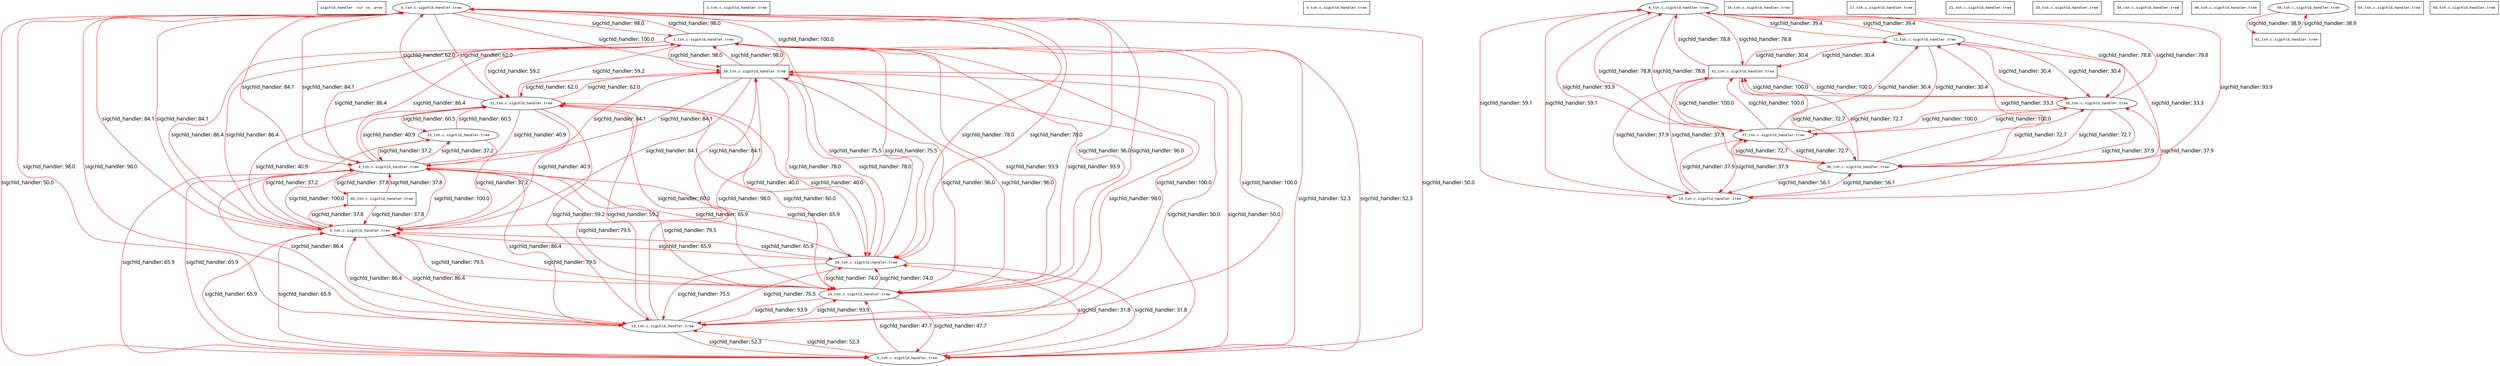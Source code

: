 digraph AST {
  graph [fontname="Times New Roman",fontsize=10];
  node  [fontname="Courier New",fontsize=10];
  edge  [fontname="Times New Roman",fontsize=10];

  node0 [label="sigchld_handler  cur vs. prev",shape=box];
  node0_tsh [label="0_tsh.c.sigchld_handler.tree", shape=box];
  node1_tsh [label="1_tsh.c.sigchld_handler.tree", shape=ellipse];
  node0_tsh -> node1_tsh [label="sigchld_handler: 98.0", color=red, fontsize=15];
  node4_tsh [label="4_tsh.c.sigchld_handler.tree", shape=ellipse];
  node0_tsh -> node4_tsh [label="sigchld_handler: 84.1", color=red, fontsize=15];
  node5_tsh [label="5_tsh.c.sigchld_handler.tree", shape=ellipse];
  node0_tsh -> node5_tsh [label="sigchld_handler: 84.1", color=red, fontsize=15];
  node9_tsh [label="9_tsh.c.sigchld_handler.tree", shape=ellipse];
  node0_tsh -> node9_tsh [label="sigchld_handler: 50.0", color=red, fontsize=15];
  node19_tsh [label="19_tsh.c.sigchld_handler.tree", shape=ellipse];
  node0_tsh -> node19_tsh [label="sigchld_handler: 98.0", color=red, fontsize=15];
  node24_tsh [label="24_tsh.c.sigchld_handler.tree", shape=ellipse];
  node0_tsh -> node24_tsh [label="sigchld_handler: 96.0", color=red, fontsize=15];
  node28_tsh [label="28_tsh.c.sigchld_handler.tree", shape=ellipse];
  node0_tsh -> node28_tsh [label="sigchld_handler: 78.0", color=red, fontsize=15];
  node31_tsh [label="31_tsh.c.sigchld_handler.tree", shape=ellipse];
  node0_tsh -> node31_tsh [label="sigchld_handler: 62.0", color=red, fontsize=15];
  node39_tsh [label="39_tsh.c.sigchld_handler.tree", shape=ellipse];
  node0_tsh -> node39_tsh [label="sigchld_handler: 100.0", color=red, fontsize=15];
  node1_tsh [label="1_tsh.c.sigchld_handler.tree", shape=box];
  node0_tsh [label="0_tsh.c.sigchld_handler.tree", shape=ellipse];
  node1_tsh -> node0_tsh [label="sigchld_handler: 98.0", color=red, fontsize=15];
  node4_tsh [label="4_tsh.c.sigchld_handler.tree", shape=ellipse];
  node1_tsh -> node4_tsh [label="sigchld_handler: 86.4", color=red, fontsize=15];
  node5_tsh [label="5_tsh.c.sigchld_handler.tree", shape=ellipse];
  node1_tsh -> node5_tsh [label="sigchld_handler: 86.4", color=red, fontsize=15];
  node9_tsh [label="9_tsh.c.sigchld_handler.tree", shape=ellipse];
  node1_tsh -> node9_tsh [label="sigchld_handler: 52.3", color=red, fontsize=15];
  node19_tsh [label="19_tsh.c.sigchld_handler.tree", shape=ellipse];
  node1_tsh -> node19_tsh [label="sigchld_handler: 100.0", color=red, fontsize=15];
  node24_tsh [label="24_tsh.c.sigchld_handler.tree", shape=ellipse];
  node1_tsh -> node24_tsh [label="sigchld_handler: 93.9", color=red, fontsize=15];
  node28_tsh [label="28_tsh.c.sigchld_handler.tree", shape=ellipse];
  node1_tsh -> node28_tsh [label="sigchld_handler: 75.5", color=red, fontsize=15];
  node31_tsh [label="31_tsh.c.sigchld_handler.tree", shape=ellipse];
  node1_tsh -> node31_tsh [label="sigchld_handler: 59.2", color=red, fontsize=15];
  node39_tsh [label="39_tsh.c.sigchld_handler.tree", shape=ellipse];
  node1_tsh -> node39_tsh [label="sigchld_handler: 98.0", color=red, fontsize=15];
  node2_tsh [label="2_tsh.c.sigchld_handler.tree", shape=box];
  node3_tsh [label="3_tsh.c.sigchld_handler.tree", shape=box];
  node4_tsh [label="4_tsh.c.sigchld_handler.tree", shape=box];
  node0_tsh [label="0_tsh.c.sigchld_handler.tree", shape=ellipse];
  node4_tsh -> node0_tsh [label="sigchld_handler: 84.1", color=red, fontsize=15];
  node1_tsh [label="1_tsh.c.sigchld_handler.tree", shape=ellipse];
  node4_tsh -> node1_tsh [label="sigchld_handler: 86.4", color=red, fontsize=15];
  node5_tsh [label="5_tsh.c.sigchld_handler.tree", shape=ellipse];
  node4_tsh -> node5_tsh [label="sigchld_handler: 100.0", color=red, fontsize=15];
  node9_tsh [label="9_tsh.c.sigchld_handler.tree", shape=ellipse];
  node4_tsh -> node9_tsh [label="sigchld_handler: 65.9", color=red, fontsize=15];
  node19_tsh [label="19_tsh.c.sigchld_handler.tree", shape=ellipse];
  node4_tsh -> node19_tsh [label="sigchld_handler: 86.4", color=red, fontsize=15];
  node23_tsh [label="23_tsh.c.sigchld_handler.tree", shape=ellipse];
  node4_tsh -> node23_tsh [label="sigchld_handler: 37.2", color=red, fontsize=15];
  node24_tsh [label="24_tsh.c.sigchld_handler.tree", shape=ellipse];
  node4_tsh -> node24_tsh [label="sigchld_handler: 79.5", color=red, fontsize=15];
  node28_tsh [label="28_tsh.c.sigchld_handler.tree", shape=ellipse];
  node4_tsh -> node28_tsh [label="sigchld_handler: 65.9", color=red, fontsize=15];
  node31_tsh [label="31_tsh.c.sigchld_handler.tree", shape=ellipse];
  node4_tsh -> node31_tsh [label="sigchld_handler: 40.9", color=red, fontsize=15];
  node39_tsh [label="39_tsh.c.sigchld_handler.tree", shape=ellipse];
  node4_tsh -> node39_tsh [label="sigchld_handler: 84.1", color=red, fontsize=15];
  node45_tsh [label="45_tsh.c.sigchld_handler.tree", shape=ellipse];
  node4_tsh -> node45_tsh [label="sigchld_handler: 37.8", color=red, fontsize=15];
  node5_tsh [label="5_tsh.c.sigchld_handler.tree", shape=box];
  node0_tsh [label="0_tsh.c.sigchld_handler.tree", shape=ellipse];
  node5_tsh -> node0_tsh [label="sigchld_handler: 84.1", color=red, fontsize=15];
  node1_tsh [label="1_tsh.c.sigchld_handler.tree", shape=ellipse];
  node5_tsh -> node1_tsh [label="sigchld_handler: 86.4", color=red, fontsize=15];
  node4_tsh [label="4_tsh.c.sigchld_handler.tree", shape=ellipse];
  node5_tsh -> node4_tsh [label="sigchld_handler: 100.0", color=red, fontsize=15];
  node9_tsh [label="9_tsh.c.sigchld_handler.tree", shape=ellipse];
  node5_tsh -> node9_tsh [label="sigchld_handler: 65.9", color=red, fontsize=15];
  node19_tsh [label="19_tsh.c.sigchld_handler.tree", shape=ellipse];
  node5_tsh -> node19_tsh [label="sigchld_handler: 86.4", color=red, fontsize=15];
  node23_tsh [label="23_tsh.c.sigchld_handler.tree", shape=ellipse];
  node5_tsh -> node23_tsh [label="sigchld_handler: 37.2", color=red, fontsize=15];
  node24_tsh [label="24_tsh.c.sigchld_handler.tree", shape=ellipse];
  node5_tsh -> node24_tsh [label="sigchld_handler: 79.5", color=red, fontsize=15];
  node28_tsh [label="28_tsh.c.sigchld_handler.tree", shape=ellipse];
  node5_tsh -> node28_tsh [label="sigchld_handler: 65.9", color=red, fontsize=15];
  node31_tsh [label="31_tsh.c.sigchld_handler.tree", shape=ellipse];
  node5_tsh -> node31_tsh [label="sigchld_handler: 40.9", color=red, fontsize=15];
  node39_tsh [label="39_tsh.c.sigchld_handler.tree", shape=ellipse];
  node5_tsh -> node39_tsh [label="sigchld_handler: 84.1", color=red, fontsize=15];
  node45_tsh [label="45_tsh.c.sigchld_handler.tree", shape=ellipse];
  node5_tsh -> node45_tsh [label="sigchld_handler: 37.8", color=red, fontsize=15];
  node8_tsh [label="8_tsh.c.sigchld_handler.tree", shape=box];
  node11_tsh [label="11_tsh.c.sigchld_handler.tree", shape=ellipse];
  node8_tsh -> node11_tsh [label="sigchld_handler: 39.4", color=red, fontsize=15];
  node14_tsh [label="14_tsh.c.sigchld_handler.tree", shape=ellipse];
  node8_tsh -> node14_tsh [label="sigchld_handler: 59.1", color=red, fontsize=15];
  node30_tsh [label="30_tsh.c.sigchld_handler.tree", shape=ellipse];
  node8_tsh -> node30_tsh [label="sigchld_handler: 93.9", color=red, fontsize=15];
  node37_tsh [label="37_tsh.c.sigchld_handler.tree", shape=ellipse];
  node8_tsh -> node37_tsh [label="sigchld_handler: 78.8", color=red, fontsize=15];
  node38_tsh [label="38_tsh.c.sigchld_handler.tree", shape=ellipse];
  node8_tsh -> node38_tsh [label="sigchld_handler: 78.8", color=red, fontsize=15];
  node41_tsh [label="41_tsh.c.sigchld_handler.tree", shape=ellipse];
  node8_tsh -> node41_tsh [label="sigchld_handler: 78.8", color=red, fontsize=15];
  node9_tsh [label="9_tsh.c.sigchld_handler.tree", shape=box];
  node0_tsh [label="0_tsh.c.sigchld_handler.tree", shape=ellipse];
  node9_tsh -> node0_tsh [label="sigchld_handler: 50.0", color=red, fontsize=15];
  node1_tsh [label="1_tsh.c.sigchld_handler.tree", shape=ellipse];
  node9_tsh -> node1_tsh [label="sigchld_handler: 52.3", color=red, fontsize=15];
  node4_tsh [label="4_tsh.c.sigchld_handler.tree", shape=ellipse];
  node9_tsh -> node4_tsh [label="sigchld_handler: 65.9", color=red, fontsize=15];
  node5_tsh [label="5_tsh.c.sigchld_handler.tree", shape=ellipse];
  node9_tsh -> node5_tsh [label="sigchld_handler: 65.9", color=red, fontsize=15];
  node19_tsh [label="19_tsh.c.sigchld_handler.tree", shape=ellipse];
  node9_tsh -> node19_tsh [label="sigchld_handler: 52.3", color=red, fontsize=15];
  node24_tsh [label="24_tsh.c.sigchld_handler.tree", shape=ellipse];
  node9_tsh -> node24_tsh [label="sigchld_handler: 47.7", color=red, fontsize=15];
  node28_tsh [label="28_tsh.c.sigchld_handler.tree", shape=ellipse];
  node9_tsh -> node28_tsh [label="sigchld_handler: 31.8", color=red, fontsize=15];
  node39_tsh [label="39_tsh.c.sigchld_handler.tree", shape=ellipse];
  node9_tsh -> node39_tsh [label="sigchld_handler: 50.0", color=red, fontsize=15];
  node11_tsh [label="11_tsh.c.sigchld_handler.tree", shape=box];
  node8_tsh [label="8_tsh.c.sigchld_handler.tree", shape=ellipse];
  node11_tsh -> node8_tsh [label="sigchld_handler: 39.4", color=red, fontsize=15];
  node30_tsh [label="30_tsh.c.sigchld_handler.tree", shape=ellipse];
  node11_tsh -> node30_tsh [label="sigchld_handler: 33.3", color=red, fontsize=15];
  node37_tsh [label="37_tsh.c.sigchld_handler.tree", shape=ellipse];
  node11_tsh -> node37_tsh [label="sigchld_handler: 30.4", color=red, fontsize=15];
  node38_tsh [label="38_tsh.c.sigchld_handler.tree", shape=ellipse];
  node11_tsh -> node38_tsh [label="sigchld_handler: 30.4", color=red, fontsize=15];
  node41_tsh [label="41_tsh.c.sigchld_handler.tree", shape=ellipse];
  node11_tsh -> node41_tsh [label="sigchld_handler: 30.4", color=red, fontsize=15];
  node14_tsh [label="14_tsh.c.sigchld_handler.tree", shape=box];
  node8_tsh [label="8_tsh.c.sigchld_handler.tree", shape=ellipse];
  node14_tsh -> node8_tsh [label="sigchld_handler: 59.1", color=red, fontsize=15];
  node30_tsh [label="30_tsh.c.sigchld_handler.tree", shape=ellipse];
  node14_tsh -> node30_tsh [label="sigchld_handler: 56.1", color=red, fontsize=15];
  node37_tsh [label="37_tsh.c.sigchld_handler.tree", shape=ellipse];
  node14_tsh -> node37_tsh [label="sigchld_handler: 37.9", color=red, fontsize=15];
  node38_tsh [label="38_tsh.c.sigchld_handler.tree", shape=ellipse];
  node14_tsh -> node38_tsh [label="sigchld_handler: 37.9", color=red, fontsize=15];
  node41_tsh [label="41_tsh.c.sigchld_handler.tree", shape=ellipse];
  node14_tsh -> node41_tsh [label="sigchld_handler: 37.9", color=red, fontsize=15];
  node15_tsh [label="15_tsh.c.sigchld_handler.tree", shape=box];
  node17_tsh [label="17_tsh.c.sigchld_handler.tree", shape=box];
  node19_tsh [label="19_tsh.c.sigchld_handler.tree", shape=box];
  node0_tsh [label="0_tsh.c.sigchld_handler.tree", shape=ellipse];
  node19_tsh -> node0_tsh [label="sigchld_handler: 98.0", color=red, fontsize=15];
  node1_tsh [label="1_tsh.c.sigchld_handler.tree", shape=ellipse];
  node19_tsh -> node1_tsh [label="sigchld_handler: 100.0", color=red, fontsize=15];
  node4_tsh [label="4_tsh.c.sigchld_handler.tree", shape=ellipse];
  node19_tsh -> node4_tsh [label="sigchld_handler: 86.4", color=red, fontsize=15];
  node5_tsh [label="5_tsh.c.sigchld_handler.tree", shape=ellipse];
  node19_tsh -> node5_tsh [label="sigchld_handler: 86.4", color=red, fontsize=15];
  node9_tsh [label="9_tsh.c.sigchld_handler.tree", shape=ellipse];
  node19_tsh -> node9_tsh [label="sigchld_handler: 52.3", color=red, fontsize=15];
  node24_tsh [label="24_tsh.c.sigchld_handler.tree", shape=ellipse];
  node19_tsh -> node24_tsh [label="sigchld_handler: 93.9", color=red, fontsize=15];
  node28_tsh [label="28_tsh.c.sigchld_handler.tree", shape=ellipse];
  node19_tsh -> node28_tsh [label="sigchld_handler: 75.5", color=red, fontsize=15];
  node31_tsh [label="31_tsh.c.sigchld_handler.tree", shape=ellipse];
  node19_tsh -> node31_tsh [label="sigchld_handler: 59.2", color=red, fontsize=15];
  node39_tsh [label="39_tsh.c.sigchld_handler.tree", shape=ellipse];
  node19_tsh -> node39_tsh [label="sigchld_handler: 98.0", color=red, fontsize=15];
  node21_tsh [label="21_tsh.c.sigchld_handler.tree", shape=box];
  node23_tsh [label="23_tsh.c.sigchld_handler.tree", shape=box];
  node4_tsh [label="4_tsh.c.sigchld_handler.tree", shape=ellipse];
  node23_tsh -> node4_tsh [label="sigchld_handler: 37.2", color=red, fontsize=15];
  node5_tsh [label="5_tsh.c.sigchld_handler.tree", shape=ellipse];
  node23_tsh -> node5_tsh [label="sigchld_handler: 37.2", color=red, fontsize=15];
  node31_tsh [label="31_tsh.c.sigchld_handler.tree", shape=ellipse];
  node23_tsh -> node31_tsh [label="sigchld_handler: 60.5", color=red, fontsize=15];
  node24_tsh [label="24_tsh.c.sigchld_handler.tree", shape=box];
  node0_tsh [label="0_tsh.c.sigchld_handler.tree", shape=ellipse];
  node24_tsh -> node0_tsh [label="sigchld_handler: 96.0", color=red, fontsize=15];
  node1_tsh [label="1_tsh.c.sigchld_handler.tree", shape=ellipse];
  node24_tsh -> node1_tsh [label="sigchld_handler: 93.9", color=red, fontsize=15];
  node4_tsh [label="4_tsh.c.sigchld_handler.tree", shape=ellipse];
  node24_tsh -> node4_tsh [label="sigchld_handler: 79.5", color=red, fontsize=15];
  node5_tsh [label="5_tsh.c.sigchld_handler.tree", shape=ellipse];
  node24_tsh -> node5_tsh [label="sigchld_handler: 79.5", color=red, fontsize=15];
  node9_tsh [label="9_tsh.c.sigchld_handler.tree", shape=ellipse];
  node24_tsh -> node9_tsh [label="sigchld_handler: 47.7", color=red, fontsize=15];
  node19_tsh [label="19_tsh.c.sigchld_handler.tree", shape=ellipse];
  node24_tsh -> node19_tsh [label="sigchld_handler: 93.9", color=red, fontsize=15];
  node28_tsh [label="28_tsh.c.sigchld_handler.tree", shape=ellipse];
  node24_tsh -> node28_tsh [label="sigchld_handler: 74.0", color=red, fontsize=15];
  node31_tsh [label="31_tsh.c.sigchld_handler.tree", shape=ellipse];
  node24_tsh -> node31_tsh [label="sigchld_handler: 60.0", color=red, fontsize=15];
  node39_tsh [label="39_tsh.c.sigchld_handler.tree", shape=ellipse];
  node24_tsh -> node39_tsh [label="sigchld_handler: 96.0", color=red, fontsize=15];
  node28_tsh [label="28_tsh.c.sigchld_handler.tree", shape=box];
  node0_tsh [label="0_tsh.c.sigchld_handler.tree", shape=ellipse];
  node28_tsh -> node0_tsh [label="sigchld_handler: 78.0", color=red, fontsize=15];
  node1_tsh [label="1_tsh.c.sigchld_handler.tree", shape=ellipse];
  node28_tsh -> node1_tsh [label="sigchld_handler: 75.5", color=red, fontsize=15];
  node4_tsh [label="4_tsh.c.sigchld_handler.tree", shape=ellipse];
  node28_tsh -> node4_tsh [label="sigchld_handler: 65.9", color=red, fontsize=15];
  node5_tsh [label="5_tsh.c.sigchld_handler.tree", shape=ellipse];
  node28_tsh -> node5_tsh [label="sigchld_handler: 65.9", color=red, fontsize=15];
  node9_tsh [label="9_tsh.c.sigchld_handler.tree", shape=ellipse];
  node28_tsh -> node9_tsh [label="sigchld_handler: 31.8", color=red, fontsize=15];
  node19_tsh [label="19_tsh.c.sigchld_handler.tree", shape=ellipse];
  node28_tsh -> node19_tsh [label="sigchld_handler: 75.5", color=red, fontsize=15];
  node24_tsh [label="24_tsh.c.sigchld_handler.tree", shape=ellipse];
  node28_tsh -> node24_tsh [label="sigchld_handler: 74.0", color=red, fontsize=15];
  node31_tsh [label="31_tsh.c.sigchld_handler.tree", shape=ellipse];
  node28_tsh -> node31_tsh [label="sigchld_handler: 40.0", color=red, fontsize=15];
  node39_tsh [label="39_tsh.c.sigchld_handler.tree", shape=ellipse];
  node28_tsh -> node39_tsh [label="sigchld_handler: 78.0", color=red, fontsize=15];
  node30_tsh [label="30_tsh.c.sigchld_handler.tree", shape=box];
  node8_tsh [label="8_tsh.c.sigchld_handler.tree", shape=ellipse];
  node30_tsh -> node8_tsh [label="sigchld_handler: 93.9", color=red, fontsize=15];
  node11_tsh [label="11_tsh.c.sigchld_handler.tree", shape=ellipse];
  node30_tsh -> node11_tsh [label="sigchld_handler: 33.3", color=red, fontsize=15];
  node14_tsh [label="14_tsh.c.sigchld_handler.tree", shape=ellipse];
  node30_tsh -> node14_tsh [label="sigchld_handler: 56.1", color=red, fontsize=15];
  node37_tsh [label="37_tsh.c.sigchld_handler.tree", shape=ellipse];
  node30_tsh -> node37_tsh [label="sigchld_handler: 72.7", color=red, fontsize=15];
  node38_tsh [label="38_tsh.c.sigchld_handler.tree", shape=ellipse];
  node30_tsh -> node38_tsh [label="sigchld_handler: 72.7", color=red, fontsize=15];
  node41_tsh [label="41_tsh.c.sigchld_handler.tree", shape=ellipse];
  node30_tsh -> node41_tsh [label="sigchld_handler: 72.7", color=red, fontsize=15];
  node31_tsh [label="31_tsh.c.sigchld_handler.tree", shape=box];
  node0_tsh [label="0_tsh.c.sigchld_handler.tree", shape=ellipse];
  node31_tsh -> node0_tsh [label="sigchld_handler: 62.0", color=red, fontsize=15];
  node1_tsh [label="1_tsh.c.sigchld_handler.tree", shape=ellipse];
  node31_tsh -> node1_tsh [label="sigchld_handler: 59.2", color=red, fontsize=15];
  node4_tsh [label="4_tsh.c.sigchld_handler.tree", shape=ellipse];
  node31_tsh -> node4_tsh [label="sigchld_handler: 40.9", color=red, fontsize=15];
  node5_tsh [label="5_tsh.c.sigchld_handler.tree", shape=ellipse];
  node31_tsh -> node5_tsh [label="sigchld_handler: 40.9", color=red, fontsize=15];
  node19_tsh [label="19_tsh.c.sigchld_handler.tree", shape=ellipse];
  node31_tsh -> node19_tsh [label="sigchld_handler: 59.2", color=red, fontsize=15];
  node23_tsh [label="23_tsh.c.sigchld_handler.tree", shape=ellipse];
  node31_tsh -> node23_tsh [label="sigchld_handler: 60.5", color=red, fontsize=15];
  node24_tsh [label="24_tsh.c.sigchld_handler.tree", shape=ellipse];
  node31_tsh -> node24_tsh [label="sigchld_handler: 60.0", color=red, fontsize=15];
  node28_tsh [label="28_tsh.c.sigchld_handler.tree", shape=ellipse];
  node31_tsh -> node28_tsh [label="sigchld_handler: 40.0", color=red, fontsize=15];
  node39_tsh [label="39_tsh.c.sigchld_handler.tree", shape=ellipse];
  node31_tsh -> node39_tsh [label="sigchld_handler: 62.0", color=red, fontsize=15];
  node33_tsh [label="33_tsh.c.sigchld_handler.tree", shape=box];
  node34_tsh [label="34_tsh.c.sigchld_handler.tree", shape=box];
  node37_tsh [label="37_tsh.c.sigchld_handler.tree", shape=box];
  node8_tsh [label="8_tsh.c.sigchld_handler.tree", shape=ellipse];
  node37_tsh -> node8_tsh [label="sigchld_handler: 78.8", color=red, fontsize=15];
  node11_tsh [label="11_tsh.c.sigchld_handler.tree", shape=ellipse];
  node37_tsh -> node11_tsh [label="sigchld_handler: 30.4", color=red, fontsize=15];
  node14_tsh [label="14_tsh.c.sigchld_handler.tree", shape=ellipse];
  node37_tsh -> node14_tsh [label="sigchld_handler: 37.9", color=red, fontsize=15];
  node30_tsh [label="30_tsh.c.sigchld_handler.tree", shape=ellipse];
  node37_tsh -> node30_tsh [label="sigchld_handler: 72.7", color=red, fontsize=15];
  node38_tsh [label="38_tsh.c.sigchld_handler.tree", shape=ellipse];
  node37_tsh -> node38_tsh [label="sigchld_handler: 100.0", color=red, fontsize=15];
  node41_tsh [label="41_tsh.c.sigchld_handler.tree", shape=ellipse];
  node37_tsh -> node41_tsh [label="sigchld_handler: 100.0", color=red, fontsize=15];
  node38_tsh [label="38_tsh.c.sigchld_handler.tree", shape=box];
  node8_tsh [label="8_tsh.c.sigchld_handler.tree", shape=ellipse];
  node38_tsh -> node8_tsh [label="sigchld_handler: 78.8", color=red, fontsize=15];
  node11_tsh [label="11_tsh.c.sigchld_handler.tree", shape=ellipse];
  node38_tsh -> node11_tsh [label="sigchld_handler: 30.4", color=red, fontsize=15];
  node14_tsh [label="14_tsh.c.sigchld_handler.tree", shape=ellipse];
  node38_tsh -> node14_tsh [label="sigchld_handler: 37.9", color=red, fontsize=15];
  node30_tsh [label="30_tsh.c.sigchld_handler.tree", shape=ellipse];
  node38_tsh -> node30_tsh [label="sigchld_handler: 72.7", color=red, fontsize=15];
  node37_tsh [label="37_tsh.c.sigchld_handler.tree", shape=ellipse];
  node38_tsh -> node37_tsh [label="sigchld_handler: 100.0", color=red, fontsize=15];
  node41_tsh [label="41_tsh.c.sigchld_handler.tree", shape=ellipse];
  node38_tsh -> node41_tsh [label="sigchld_handler: 100.0", color=red, fontsize=15];
  node39_tsh [label="39_tsh.c.sigchld_handler.tree", shape=box];
  node0_tsh [label="0_tsh.c.sigchld_handler.tree", shape=ellipse];
  node39_tsh -> node0_tsh [label="sigchld_handler: 100.0", color=red, fontsize=15];
  node1_tsh [label="1_tsh.c.sigchld_handler.tree", shape=ellipse];
  node39_tsh -> node1_tsh [label="sigchld_handler: 98.0", color=red, fontsize=15];
  node4_tsh [label="4_tsh.c.sigchld_handler.tree", shape=ellipse];
  node39_tsh -> node4_tsh [label="sigchld_handler: 84.1", color=red, fontsize=15];
  node5_tsh [label="5_tsh.c.sigchld_handler.tree", shape=ellipse];
  node39_tsh -> node5_tsh [label="sigchld_handler: 84.1", color=red, fontsize=15];
  node9_tsh [label="9_tsh.c.sigchld_handler.tree", shape=ellipse];
  node39_tsh -> node9_tsh [label="sigchld_handler: 50.0", color=red, fontsize=15];
  node19_tsh [label="19_tsh.c.sigchld_handler.tree", shape=ellipse];
  node39_tsh -> node19_tsh [label="sigchld_handler: 98.0", color=red, fontsize=15];
  node24_tsh [label="24_tsh.c.sigchld_handler.tree", shape=ellipse];
  node39_tsh -> node24_tsh [label="sigchld_handler: 96.0", color=red, fontsize=15];
  node28_tsh [label="28_tsh.c.sigchld_handler.tree", shape=ellipse];
  node39_tsh -> node28_tsh [label="sigchld_handler: 78.0", color=red, fontsize=15];
  node31_tsh [label="31_tsh.c.sigchld_handler.tree", shape=ellipse];
  node39_tsh -> node31_tsh [label="sigchld_handler: 62.0", color=red, fontsize=15];
  node40_tsh [label="40_tsh.c.sigchld_handler.tree", shape=box];
  node41_tsh [label="41_tsh.c.sigchld_handler.tree", shape=box];
  node8_tsh [label="8_tsh.c.sigchld_handler.tree", shape=ellipse];
  node41_tsh -> node8_tsh [label="sigchld_handler: 78.8", color=red, fontsize=15];
  node11_tsh [label="11_tsh.c.sigchld_handler.tree", shape=ellipse];
  node41_tsh -> node11_tsh [label="sigchld_handler: 30.4", color=red, fontsize=15];
  node14_tsh [label="14_tsh.c.sigchld_handler.tree", shape=ellipse];
  node41_tsh -> node14_tsh [label="sigchld_handler: 37.9", color=red, fontsize=15];
  node30_tsh [label="30_tsh.c.sigchld_handler.tree", shape=ellipse];
  node41_tsh -> node30_tsh [label="sigchld_handler: 72.7", color=red, fontsize=15];
  node37_tsh [label="37_tsh.c.sigchld_handler.tree", shape=ellipse];
  node41_tsh -> node37_tsh [label="sigchld_handler: 100.0", color=red, fontsize=15];
  node38_tsh [label="38_tsh.c.sigchld_handler.tree", shape=ellipse];
  node41_tsh -> node38_tsh [label="sigchld_handler: 100.0", color=red, fontsize=15];
  node45_tsh [label="45_tsh.c.sigchld_handler.tree", shape=box];
  node4_tsh [label="4_tsh.c.sigchld_handler.tree", shape=ellipse];
  node45_tsh -> node4_tsh [label="sigchld_handler: 37.8", color=red, fontsize=15];
  node5_tsh [label="5_tsh.c.sigchld_handler.tree", shape=ellipse];
  node45_tsh -> node5_tsh [label="sigchld_handler: 37.8", color=red, fontsize=15];
  node49_tsh [label="49_tsh.c.sigchld_handler.tree", shape=box];
  node62_tsh [label="62_tsh.c.sigchld_handler.tree", shape=ellipse];
  node49_tsh -> node62_tsh [label="sigchld_handler: 38.9", color=red, fontsize=15];
  node54_tsh [label="54_tsh.c.sigchld_handler.tree", shape=box];
  node56_tsh [label="56_tsh.c.sigchld_handler.tree", shape=box];
  node62_tsh [label="62_tsh.c.sigchld_handler.tree", shape=box];
  node49_tsh [label="49_tsh.c.sigchld_handler.tree", shape=ellipse];
  node62_tsh -> node49_tsh [label="sigchld_handler: 38.9", color=red, fontsize=15];

}
